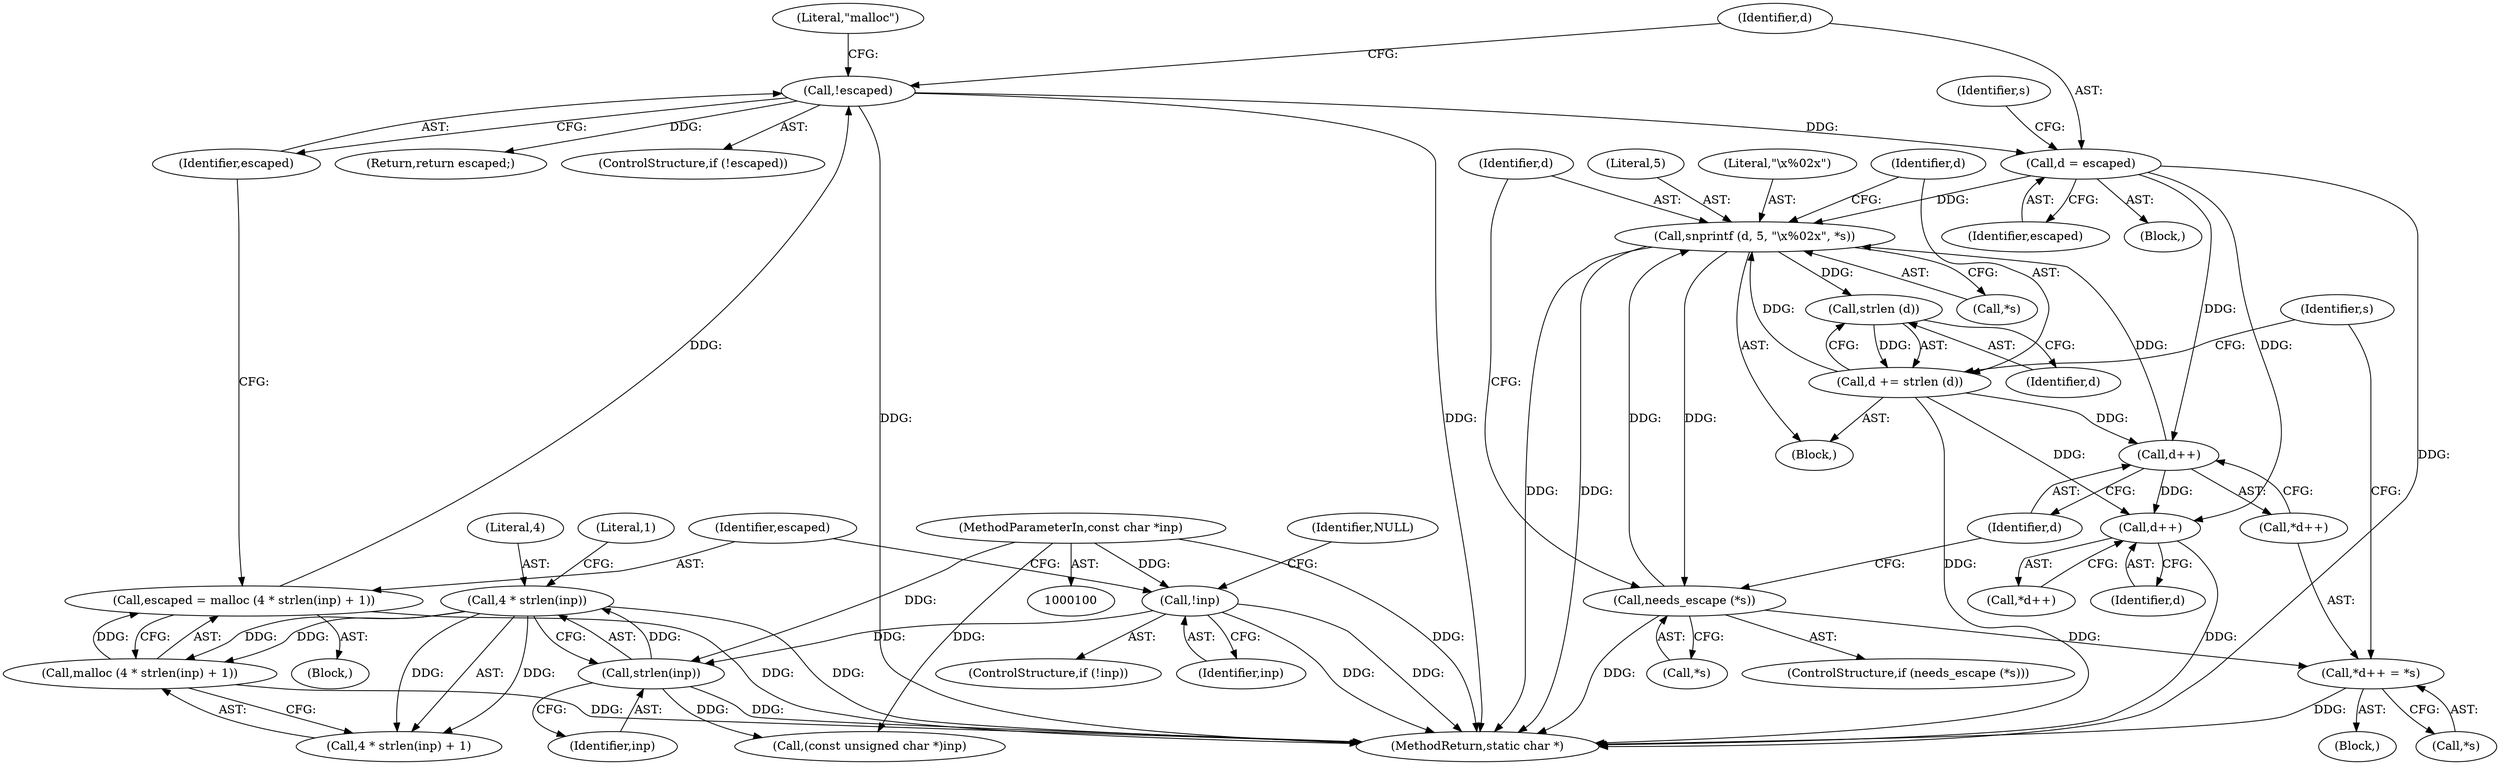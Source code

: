digraph "0_boa_e139b87835994d007fbd64eead6c1455d7b8cf4e_2@API" {
"1000149" [label="(Call,snprintf (d, 5, \"\\x%02x\", *s))"];
"1000163" [label="(Call,d++)"];
"1000131" [label="(Call,d = escaped)"];
"1000122" [label="(Call,!escaped)"];
"1000112" [label="(Call,escaped = malloc (4 * strlen(inp) + 1))"];
"1000114" [label="(Call,malloc (4 * strlen(inp) + 1))"];
"1000116" [label="(Call,4 * strlen(inp))"];
"1000118" [label="(Call,strlen(inp))"];
"1000107" [label="(Call,!inp)"];
"1000101" [label="(MethodParameterIn,const char *inp)"];
"1000155" [label="(Call,d += strlen (d))"];
"1000157" [label="(Call,strlen (d))"];
"1000149" [label="(Call,snprintf (d, 5, \"\\x%02x\", *s))"];
"1000145" [label="(Call,needs_escape (*s))"];
"1000169" [label="(Call,d++)"];
"1000161" [label="(Call,*d++ = *s)"];
"1000108" [label="(Identifier,inp)"];
"1000116" [label="(Call,4 * strlen(inp))"];
"1000130" [label="(Block,)"];
"1000142" [label="(Identifier,s)"];
"1000111" [label="(Identifier,NULL)"];
"1000117" [label="(Literal,4)"];
"1000102" [label="(Block,)"];
"1000106" [label="(ControlStructure,if (!inp))"];
"1000145" [label="(Call,needs_escape (*s))"];
"1000101" [label="(MethodParameterIn,const char *inp)"];
"1000170" [label="(Identifier,d)"];
"1000163" [label="(Call,d++)"];
"1000151" [label="(Literal,5)"];
"1000157" [label="(Call,strlen (d))"];
"1000114" [label="(Call,malloc (4 * strlen(inp) + 1))"];
"1000136" [label="(Call,(const unsigned char *)inp)"];
"1000120" [label="(Literal,1)"];
"1000115" [label="(Call,4 * strlen(inp) + 1)"];
"1000144" [label="(ControlStructure,if (needs_escape (*s)))"];
"1000174" [label="(MethodReturn,static char *)"];
"1000119" [label="(Identifier,inp)"];
"1000133" [label="(Identifier,escaped)"];
"1000113" [label="(Identifier,escaped)"];
"1000118" [label="(Call,strlen(inp))"];
"1000135" [label="(Identifier,s)"];
"1000123" [label="(Identifier,escaped)"];
"1000156" [label="(Identifier,d)"];
"1000168" [label="(Call,*d++)"];
"1000150" [label="(Identifier,d)"];
"1000152" [label="(Literal,\"\\x%02x\")"];
"1000131" [label="(Call,d = escaped)"];
"1000112" [label="(Call,escaped = malloc (4 * strlen(inp) + 1))"];
"1000165" [label="(Call,*s)"];
"1000149" [label="(Call,snprintf (d, 5, \"\\x%02x\", *s))"];
"1000172" [label="(Return,return escaped;)"];
"1000161" [label="(Call,*d++ = *s)"];
"1000158" [label="(Identifier,d)"];
"1000107" [label="(Call,!inp)"];
"1000148" [label="(Block,)"];
"1000155" [label="(Call,d += strlen (d))"];
"1000169" [label="(Call,d++)"];
"1000164" [label="(Identifier,d)"];
"1000162" [label="(Call,*d++)"];
"1000122" [label="(Call,!escaped)"];
"1000160" [label="(Block,)"];
"1000126" [label="(Literal,\"malloc\")"];
"1000146" [label="(Call,*s)"];
"1000132" [label="(Identifier,d)"];
"1000153" [label="(Call,*s)"];
"1000121" [label="(ControlStructure,if (!escaped))"];
"1000149" -> "1000148"  [label="AST: "];
"1000149" -> "1000153"  [label="CFG: "];
"1000150" -> "1000149"  [label="AST: "];
"1000151" -> "1000149"  [label="AST: "];
"1000152" -> "1000149"  [label="AST: "];
"1000153" -> "1000149"  [label="AST: "];
"1000156" -> "1000149"  [label="CFG: "];
"1000149" -> "1000174"  [label="DDG: "];
"1000149" -> "1000174"  [label="DDG: "];
"1000149" -> "1000145"  [label="DDG: "];
"1000163" -> "1000149"  [label="DDG: "];
"1000131" -> "1000149"  [label="DDG: "];
"1000155" -> "1000149"  [label="DDG: "];
"1000145" -> "1000149"  [label="DDG: "];
"1000149" -> "1000157"  [label="DDG: "];
"1000163" -> "1000162"  [label="AST: "];
"1000163" -> "1000164"  [label="CFG: "];
"1000164" -> "1000163"  [label="AST: "];
"1000162" -> "1000163"  [label="CFG: "];
"1000131" -> "1000163"  [label="DDG: "];
"1000155" -> "1000163"  [label="DDG: "];
"1000163" -> "1000169"  [label="DDG: "];
"1000131" -> "1000130"  [label="AST: "];
"1000131" -> "1000133"  [label="CFG: "];
"1000132" -> "1000131"  [label="AST: "];
"1000133" -> "1000131"  [label="AST: "];
"1000135" -> "1000131"  [label="CFG: "];
"1000131" -> "1000174"  [label="DDG: "];
"1000122" -> "1000131"  [label="DDG: "];
"1000131" -> "1000169"  [label="DDG: "];
"1000122" -> "1000121"  [label="AST: "];
"1000122" -> "1000123"  [label="CFG: "];
"1000123" -> "1000122"  [label="AST: "];
"1000126" -> "1000122"  [label="CFG: "];
"1000132" -> "1000122"  [label="CFG: "];
"1000122" -> "1000174"  [label="DDG: "];
"1000122" -> "1000174"  [label="DDG: "];
"1000112" -> "1000122"  [label="DDG: "];
"1000122" -> "1000172"  [label="DDG: "];
"1000112" -> "1000102"  [label="AST: "];
"1000112" -> "1000114"  [label="CFG: "];
"1000113" -> "1000112"  [label="AST: "];
"1000114" -> "1000112"  [label="AST: "];
"1000123" -> "1000112"  [label="CFG: "];
"1000112" -> "1000174"  [label="DDG: "];
"1000114" -> "1000112"  [label="DDG: "];
"1000114" -> "1000115"  [label="CFG: "];
"1000115" -> "1000114"  [label="AST: "];
"1000114" -> "1000174"  [label="DDG: "];
"1000116" -> "1000114"  [label="DDG: "];
"1000116" -> "1000114"  [label="DDG: "];
"1000116" -> "1000115"  [label="AST: "];
"1000116" -> "1000118"  [label="CFG: "];
"1000117" -> "1000116"  [label="AST: "];
"1000118" -> "1000116"  [label="AST: "];
"1000120" -> "1000116"  [label="CFG: "];
"1000116" -> "1000174"  [label="DDG: "];
"1000116" -> "1000115"  [label="DDG: "];
"1000116" -> "1000115"  [label="DDG: "];
"1000118" -> "1000116"  [label="DDG: "];
"1000118" -> "1000119"  [label="CFG: "];
"1000119" -> "1000118"  [label="AST: "];
"1000118" -> "1000174"  [label="DDG: "];
"1000107" -> "1000118"  [label="DDG: "];
"1000101" -> "1000118"  [label="DDG: "];
"1000118" -> "1000136"  [label="DDG: "];
"1000107" -> "1000106"  [label="AST: "];
"1000107" -> "1000108"  [label="CFG: "];
"1000108" -> "1000107"  [label="AST: "];
"1000111" -> "1000107"  [label="CFG: "];
"1000113" -> "1000107"  [label="CFG: "];
"1000107" -> "1000174"  [label="DDG: "];
"1000107" -> "1000174"  [label="DDG: "];
"1000101" -> "1000107"  [label="DDG: "];
"1000101" -> "1000100"  [label="AST: "];
"1000101" -> "1000174"  [label="DDG: "];
"1000101" -> "1000136"  [label="DDG: "];
"1000155" -> "1000148"  [label="AST: "];
"1000155" -> "1000157"  [label="CFG: "];
"1000156" -> "1000155"  [label="AST: "];
"1000157" -> "1000155"  [label="AST: "];
"1000142" -> "1000155"  [label="CFG: "];
"1000155" -> "1000174"  [label="DDG: "];
"1000157" -> "1000155"  [label="DDG: "];
"1000155" -> "1000169"  [label="DDG: "];
"1000157" -> "1000158"  [label="CFG: "];
"1000158" -> "1000157"  [label="AST: "];
"1000145" -> "1000144"  [label="AST: "];
"1000145" -> "1000146"  [label="CFG: "];
"1000146" -> "1000145"  [label="AST: "];
"1000150" -> "1000145"  [label="CFG: "];
"1000164" -> "1000145"  [label="CFG: "];
"1000145" -> "1000174"  [label="DDG: "];
"1000145" -> "1000161"  [label="DDG: "];
"1000169" -> "1000168"  [label="AST: "];
"1000169" -> "1000170"  [label="CFG: "];
"1000170" -> "1000169"  [label="AST: "];
"1000168" -> "1000169"  [label="CFG: "];
"1000169" -> "1000174"  [label="DDG: "];
"1000161" -> "1000160"  [label="AST: "];
"1000161" -> "1000165"  [label="CFG: "];
"1000162" -> "1000161"  [label="AST: "];
"1000165" -> "1000161"  [label="AST: "];
"1000142" -> "1000161"  [label="CFG: "];
"1000161" -> "1000174"  [label="DDG: "];
}

